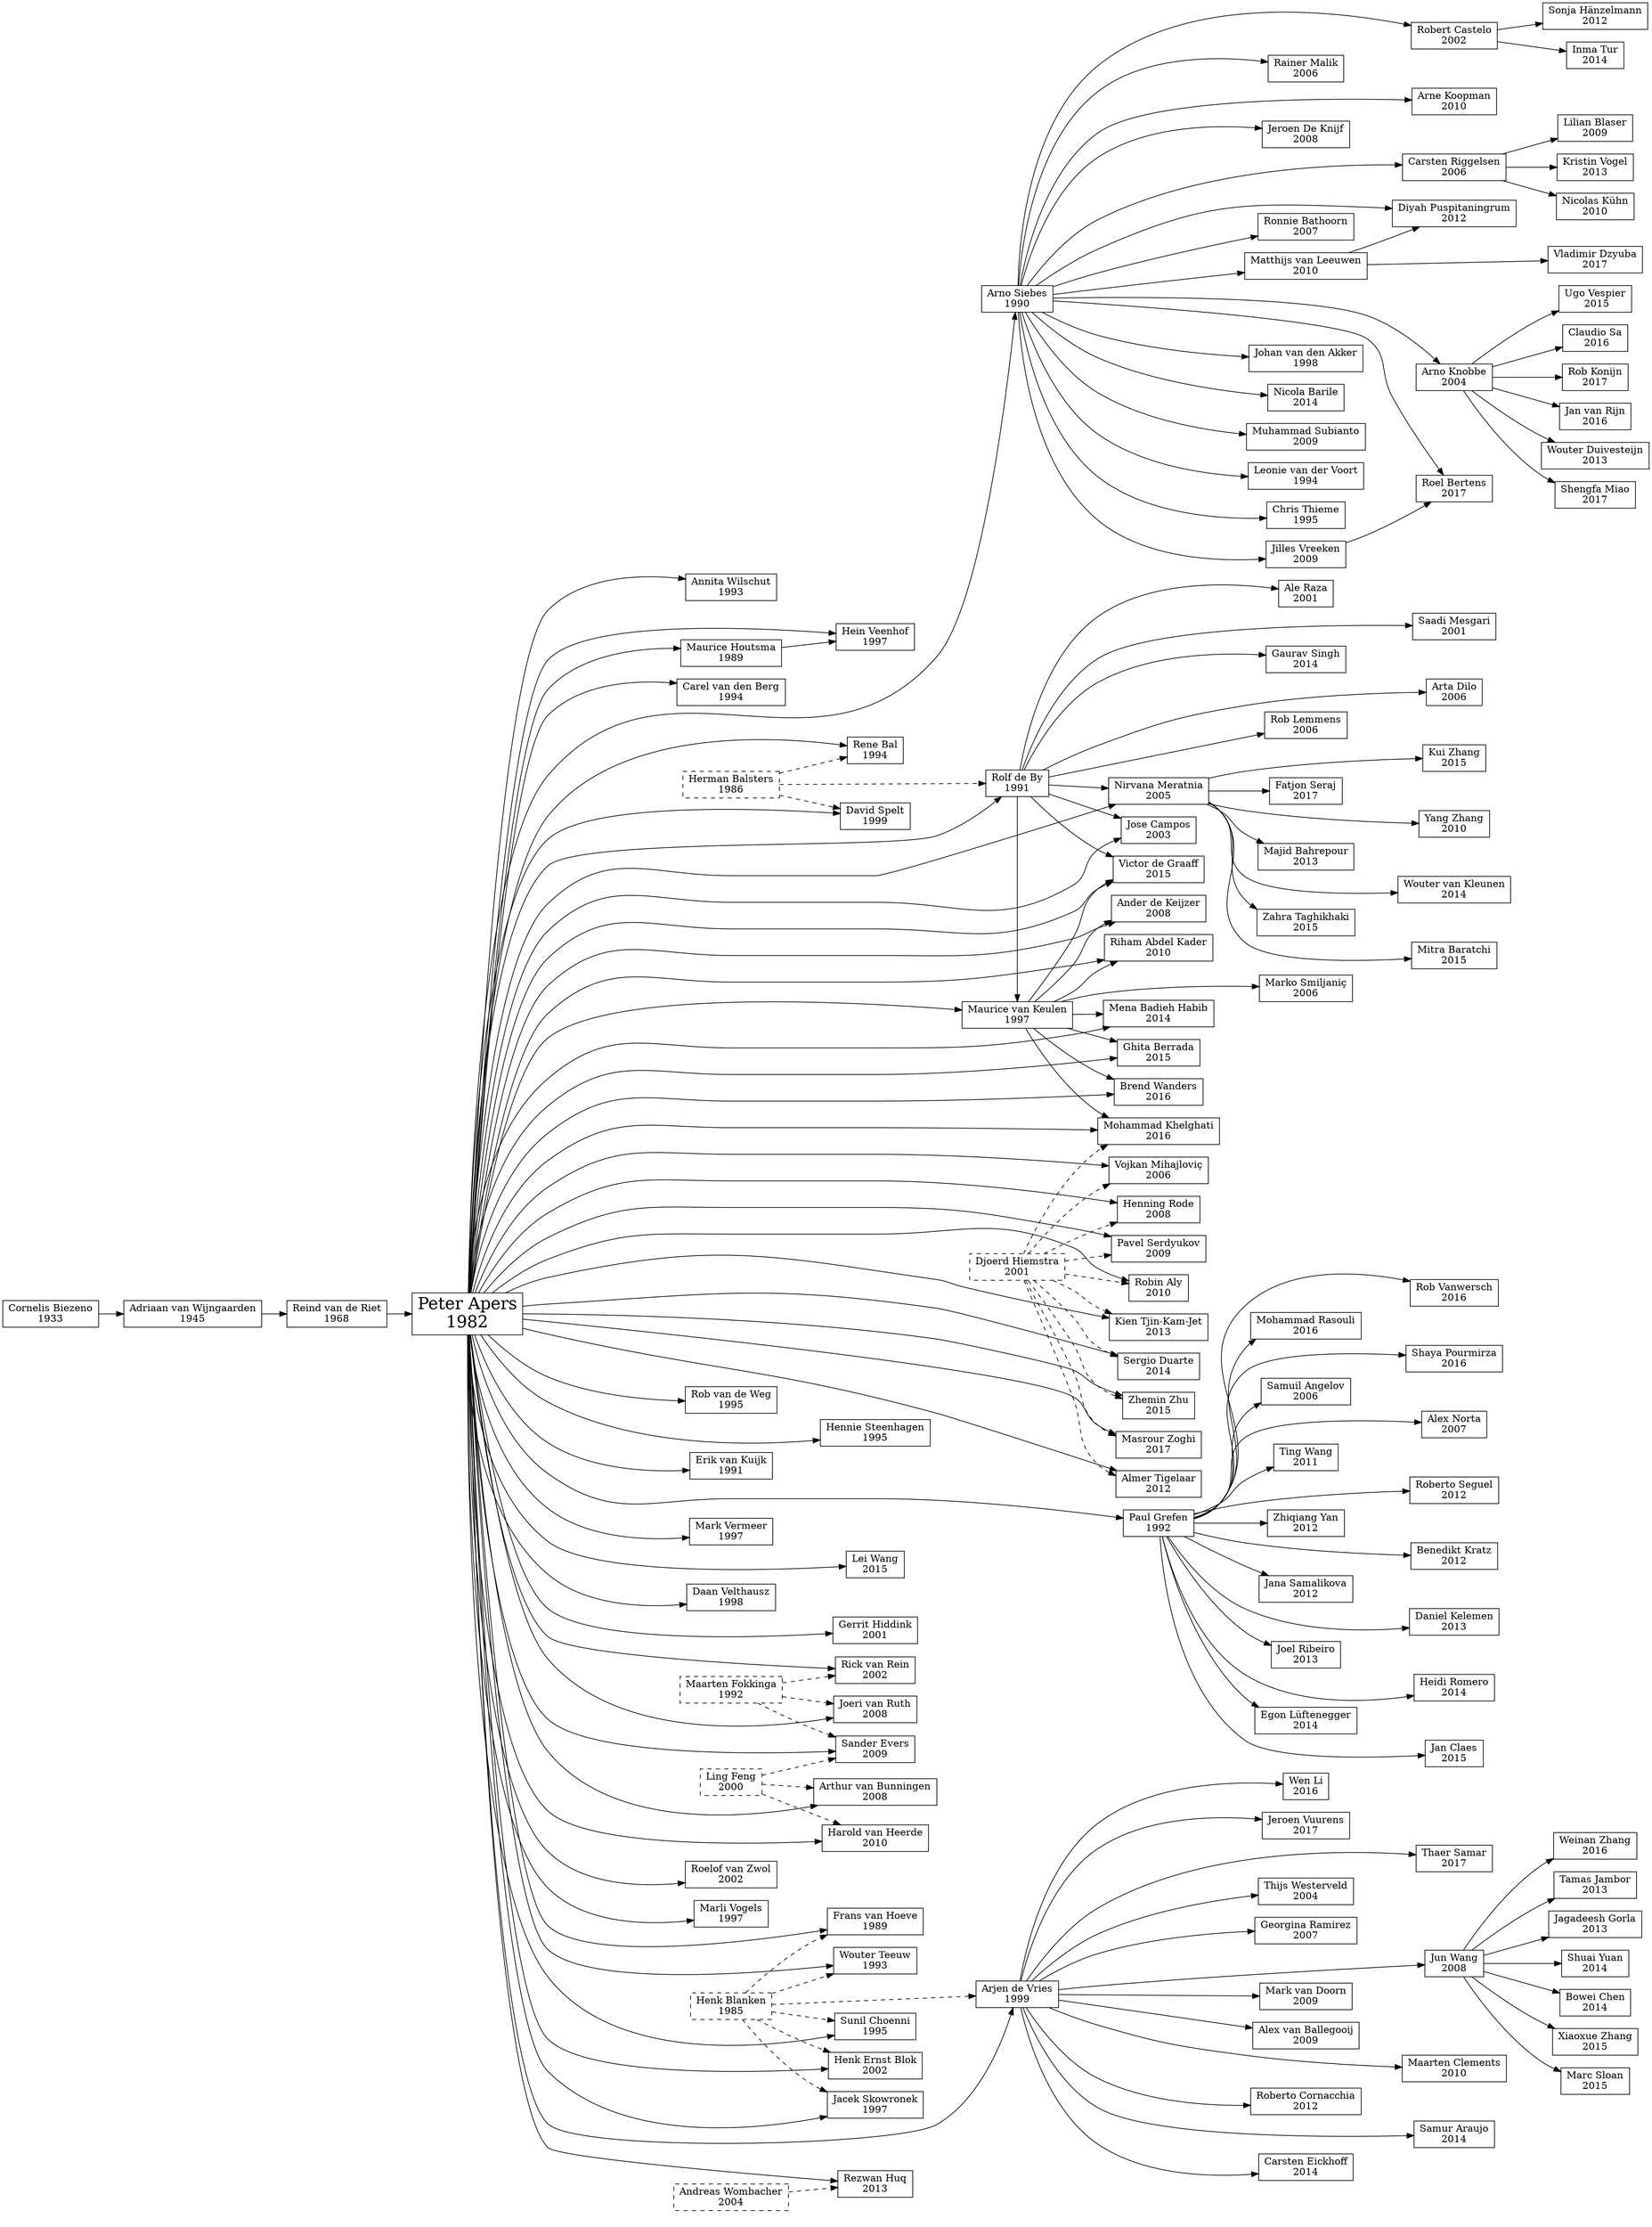 strict digraph G {

//    Academic Genealogy of Peter Apers
//      a gift from the Database Group 
//         of the University Twente 
// on the occasion of Peter's farewel party
//             16 February 2018


// general settings
graph [fontname = "helvetica"];
node [shape = rect]
rankdir=LR;

// an invisible graph to shape the graph to our needs
"0" [shape = none,label="",width=0, height=0];
"1" [shape = none,label="",width=2, height=0]; // unused layer for extra width
"2" [shape = none,label="",width=0, height=0];
"3" [shape = none,label="",width=0, height=0];
"4" [shape = none,label="",width=0, height=0];
"5" [shape = none,label="",width=0, height=0];
"6" [shape = none,label="",width=0, height=0];
"7" [shape = none,label="",width=0, height=0];
"8" [shape = none,label="",width=0, height=0];
"0"->"1"->"2"->"3"->"4"->"5"->"6"->"7"->"8" [style=invis];

// all edges:
"Cornelis Biezeno\n1933" -> "Adriaan van Wijngaarden\n1945";
"Adriaan van Wijngaarden\n1945" -> "Reind van de Riet\n1968";
"Reind van de Riet\n1968" -> "Peter Apers";
"Peter Apers" [ label = <<font point-size="24">Peter Apers<br/>1982</font>> ];
"Peter Apers" -> {
  "Annita Wilschut\n1993";
  "Maurice Houtsma\n1989";

  "Carel van den Berg\n1994";
  "Arno Siebes\n1990";
  "Rene Bal\n1994";
  "David Spelt\n1999";
  "Rolf de By\n1991";
  "Rob van de Weg\n1995";
  "Hennie Steenhagen\n1995";
  "Hein Veenhof\n1997";
  "Maurice van Keulen\n1997";
  "Erik van Kuijk\n1991";
  "Paul Grefen\n1992";
  "Mark Vermeer\n1997";
  "Lei Wang\n2015";
  "Daan Velthausz\n1998";
  "Gerrit Hiddink\n2001";

  "Rick van Rein\n2002";
  "Roelof van Zwol\n2002";
  "Nirvana Meratnia\n2005";
  "Jose Campos\n2003";

  "Vojkan Mihajloviç\n2006";
  "Henning Rode\n2008";
  "Joeri van Ruth\n2008";
  "Marli Vogels\n1997";
  "Ander de Keijzer\n2008";
  "Arthur van Bunningen\n2008";
  "Sander Evers\n2009";
  "Harold van Heerde\n2010";
  "Riham Abdel Kader\n2010";

  "Frans van Hoeve\n1989";
  "Wouter Teeuw\n1993";
  "Sunil Choenni\n1995";
  "Henk Ernst Blok\n2002";
  "Arjen de Vries\n1999";
  "Jacek Skowronek\n1997";

  "Pavel Serdyukov\n2009";
  "Robin Aly\n2010";
  "Kien Tjin-Kam-Jet\n2013";
  "Rezwan Huq\n2013";
  "Sergio Duarte\n2014";
  "Mena Badieh Habib\n2014";
  "Ghita Berrada\n2015";
  "Victor de Graaff\n2015";
  "Zhemin Zhu\n2015";
  "Mohammad Khelghati\n2016";
  "Brend Wanders\n2016";
  "Masrour Zoghi\n2017";
  "Almer Tigelaar\n2012";
}

"Maurice Houtsma\n1989" -> {
  "Hein Veenhof\n1997";
}

"Arno Siebes\n1990" -> 
{ 
  "Robert Castelo\n2002";
  "Arne Koopman\n2010";
  "Rainer Malik\n2006";
  "Carsten Riggelsen\n2006";
  "Jeroen De Knijf\n2008";
  "Jilles Vreeken\n2009";
  "Roel Bertens\n2017";
  "Ronnie Bathoorn\n2007";
  "Matthijs van Leeuwen\n2010";
  "Arno Knobbe\n2004";
  "Diyah Puspitaningrum\n2012";
  "Johan van den Akker\n1998";
  "Nicola Barile\n2014";
  "Johan van den Akker\n1998";
  "Muhammad Subianto\n2009";
  "Leonie van der Voort\n1994";
  "Chris Thieme\n1995";
}

"Arno Knobbe\n2004" -> {
  "Wouter Duivesteijn\n2013";
  "Shengfa Miao\n2017";
  "Ugo Vespier\n 2015";
  "Claudio Sa\n 2016";
  "Rob Konijn\n2017";
  "Jan van Rijn\n2016";
}

"Carsten Riggelsen\n2006" -> {
  "Nicolas Kühn\n2010";
  "Lilian Blaser\n2009";
  "Kristin Vogel\n2013";
}

"Robert Castelo\n2002" -> {
  "Sonja Hänzelmann\n2012";
  "Inma Tur\n2014";
}

"Jilles Vreeken\n2009" -> {
  "Roel Bertens\n2017";
}

"Matthijs van Leeuwen\n2010" -> {
  "Diyah Puspitaningrum\n2012";
  "Vladimir Dzyuba\n2017";
}

"Rolf de By\n1991" -> 
{ "Maurice van Keulen\n1997";
  "Rob Lemmens\n2006";
  "Ale Raza\n2001";
  "Saadi Mesgari\n2001"; 
  "Victor de Graaff\n2015"; 
  "Gaurav Singh\n2014";
  "Nirvana Meratnia\n2005";
  "Arta Dilo\n2006";
  "Jose Campos\n2003";
}

"Maurice van Keulen\n1997" -> {
  "Marko Smiljaniç\n2006";
  "Ander de Keijzer\n2008";
  "Riham Abdel Kader\n2010";
  "Mena Badieh Habib\n2014";
  "Ghita Berrada\n2015";
  "Victor de Graaff\n2015";
  "Mohammad Khelghati\n2016";
  "Brend Wanders\n2016";
}

"Arjen de Vries\n1999" -> {
  "Thijs Westerveld\n2004";
  "Georgina Ramirez\n2007";
  "Jun Wang\n2008";
  "Mark van Doorn\n2009";
  "Alex van Ballegooij\n2009";
  "Maarten Clements\n2010";
  "Roberto Cornacchia\n2012";
  "Samur Araujo\n2014";
  "Carsten Eickhoff\n2014";
  "Wen Li\n2016";
  "Jeroen Vuurens\n2017";
  "Thaer Samar\n2017";
}  

"Paul Grefen\n1992" -> {
  "Samuil Angelov\n2006";
  "Alex Norta\n2007";
  "Ting Wang\n2011";
  "Roberto Seguel\n2012";
  "Zhiqiang Yan\n2012";
  "Benedikt Kratz\n2012";
  "Jana Samalikova\n2012";
  "Daniel Kelemen\n2013";
  "Joel Ribeiro\n2013";
  "Heidi Romero\n2014";
  "Egon Lüftenegger\n2014";
  "Jan Claes\n2015";
  "Rob Vanwersch\n2016";
  "Mohammad Rasouli\n2016";
  "Shaya Pourmirza\n2016";
}

"Nirvana Meratnia\n2005" -> 
{
  "Yang Zhang\n2010";
  "Majid Bahrepour\n2013";
  "Wouter van Kleunen\n2014";
  "Zahra Taghikhaki\n2015";
  "Mitra Baratchi\n2015";
  "Kui Zhang\n2015";
  "Fatjon Seraj\n2017";  
}

"Jun Wang\n2008" -> 
{
  "Tamas Jambor\n2013";
  "Jagadeesh Gorla\n2013";
  "Shuai Yuan\n2014";
  "Bowei Chen\n2014";
  "Xiaoxue Zhang\n2015";
  "Marc Sloan\n2015";
  "Weinan Zhang\n2016";
}


// From here, we put people on different ranks:
// Rank 0: Peter
// Rank 1: room for arrows
// Ranks 2 to 5: Peter's children, where people with offspring have the highest ranks
// Ranks 6 and 7: Peter's grand children
// Rank 8: Peter's great-grand children

{ rank=same; "0"; "Peter Apers"; }

// Some of Peter's children
{ rank=same; "2";
  "Maurice Houtsma\n1989";
  "Roelof van Zwol\n2002";
  "Erik van Kuijk\n1991";
  "Rob van de Weg\n1995";
  "Annita Wilschut\n1993";
  "Carel van den Berg\n1994";
  "Mark Vermeer\n1997";
  "Marli Vogels\n1997";
  "Daan Velthausz\n1998";
}

// Some more of Peter's children
{ rank=same; "3"; 
  "Rene Bal\n1994";
  "Sunil Choenni\n1995";
  "Wouter Teeuw\n1993";
  "Hennie Steenhagen\n1995";
  "Hein Veenhof\n1997";
  "Jacek Skowronek\n1997";
  "David Spelt\n1999";
  "Gerrit Hiddink\n2001";
  "Henk Ernst Blok\n2002";
  "Arthur van Bunningen\n2008";
  "Sander Evers\n2009";
  "Rick van Rein\n2002";
  "Joeri van Ruth\n2008";
  "Harold van Heerde\n2010";
  "Rezwan Huq\n2013";
  "Lei Wang\n2015";
}

// Peter's children, even more (with lots of offspring)
{ rank=same; "4"; 
  "Arno Siebes\n1990";
  "Rolf de By\n1991";
  "Maurice van Keulen\n1997";
  "Arjen de Vries\n1999";
}

// Peter's children, even some more
{ rank=same; "5";
  "Paul Grefen\n1992"
  "Nirvana Meratnia\n2005";
  "Jose Campos\n2003";
  "Henning Rode\n2008";
  "Ander de Keijzer\n2008";
  "Riham Abdel Kader\n2010";
  "Pavel Serdyukov\n2009";
  "Robin Aly\n2010";
  "Almer Tigelaar\n2012";
  "Sergio Duarte\n2014";
  "Mena Badieh Habib\n2014";
  "Ghita Berrada\n2015";
  "Victor de Graaff\n2015";
  "Mohammad Khelghati\n2016";
  "Brend Wanders\n2016";
  "Kien Tjin-Kam-Jet\n2013";
  "Zhemin Zhu\n2015";
  "Vojkan Mihajloviç\n2006";
  "Masrour Zoghi\n2017";
}


// Half of Peter's grand-children
{ rank=same; "6";
  // Maurice:
  "Marko Smiljaniç\n2006";
  // Rolf:
  "Gaurav Singh\n2014";
  "Ale Raza\n2001";
  "Rob Lemmens\n2006";
  // Arjen:
  "Wen Li\n2016";
  "Georgina Ramirez\n2007";
  "Mark van Doorn\n2009";
  "Thijs Westerveld\n2004";
  "Alex van Ballegooij\n2009";
  "Carsten Eickhoff\n2014";
  // Arno:
  "Rainer Malik\n2006";
  "Jeroen De Knijf\n2008";
  "Nicola Barile\n2014";
  "Johan van den Akker\n1998";
  "Muhammad Subianto\n2009";
  "Leonie van der Voort\n1994";
  "Chris Thieme\n1995";
  "Jilles Vreeken\n2009";
  "Matthijs van Leeuwen\n2010";
  "Roberto Cornacchia\n2012";
  "Jeroen Vuurens\n2017";
  "Ronnie Bathoorn\n2007";
  // Paul:
  "Samuil Angelov\n2006";
  "Ting Wang\n2011";
  "Zhiqiang Yan\n2012";
  "Jana Samalikova\n2012";
  "Joel Ribeiro\n2013";
  "Egon Lüftenegger\n2014";
  "Mohammad Rasouli\n2016";
  // Nirvana:
  "Fatjon Seraj\n2017";
  "Majid Bahrepour\n2013";
  "Zahra Taghikhaki\n2015";
}

// Other half of Peter's grand-children
{ rank=same; "7";
  // Maurice:
  // Rolf:
  "Arta Dilo\n2006";
  "Saadi Mesgari\n2001";
  // Arjen:
  "Jun Wang\n2008";
  "Maarten Clements\n2010";
  "Thaer Samar\n2017";
  "Samur Araujo\n2014";
  // Arno:
  "Arne Koopman\n2010";
  "Arno Knobbe\n2004";
  "Carsten Riggelsen\n2006";
  "Robert Castelo\n2002";
  "Diyah Puspitaningrum\n2012";
  "Roel Bertens\n2017";
  // Paul:
  "Alex Norta\n2007";
  "Roberto Seguel\n2012";
  "Benedikt Kratz\n2012";
  "Daniel Kelemen\n2013";
  "Heidi Romero\n2014";
  "Jan Claes\n2015";
  "Shaya Pourmirza\n2016";
  "Rob Vanwersch\n2016";
  // Nirvana:
  "Yang Zhang\n2010";
  "Wouter van Kleunen\n2014";
  "Mitra Baratchi\n2015";
  "Kui Zhang\n2015";
}

// Peter's great-grand-children
{
  rank=same; "8";
  // via Arno -> Robert Castelo
  "Sonja Hänzelmann\n2012";
  "Inma Tur\n2014";
  // via Arno -> Matthijs van Leeuwen
  "Vladimir Dzyuba\n2017";
  // Arno -> Knobbe
  "Wouter Duivesteijn\n2013";
  "Shengfa Miao\n2017";
  "Ugo Vespier\n 2015";
  "Claudio Sa\n 2016";
  "Rob Konijn\n2017";
  "Jan van Rijn\n2016";
  // Arno -> Carsten Riggelsen
  "Nicolas Kühn\n2010";
  "Lilian Blaser\n2009";
  "Kristin Vogel\n2013";
  // via Arjen -> Jun Wang
  "Tamas Jambor\n2013";
  "Jagadeesh Gorla\n2013";
  "Shuai Yuan\n2014";
  "Bowei Chen\n2014";
  "Xiaoxue Zhang\n2015";
  "Marc Sloan\n2015";
  "Weinan Zhang\n2016";
}

// Co-promotors and group members that are not descendants of Peter: 

edge [style=dashed]
node [style=dashed]

"Djoerd Hiemstra\n2001" -> 
{
  "Vojkan Mihajloviç\n2006";
  "Henning Rode\n2008";
  "Pavel Serdyukov\n2009";
  "Robin Aly\n2010";
  "Almer Tigelaar\n2012";
  "Kien Tjin-Kam-Jet\n2013";
  "Sergio Duarte\n2014";
  "Zhemin Zhu\n2015";
  "Mohammad Khelghati\n2016";
  "Masrour Zoghi\n2017";
}

"Ling Feng\n2000" ->
{
  "Arthur van Bunningen\n2008";
  "Sander Evers\n2009";
  "Harold van Heerde\n2010";
}

"Maarten Fokkinga\n1992" -> 
{
  "Rick van Rein\n2002";
  "Joeri van Ruth\n2008";
  "Sander Evers\n2009";
}

"Andreas Wombacher\n2004" -> 
{
  "Rezwan Huq\n2013";
}

"Herman Balsters\n1986" ->
{
  "Rolf de By\n1991"
  "Rene Bal\n1994";
  "David Spelt\n1999";
}

"Henk Blanken\n1985" ->
{
  "Frans van Hoeve\n1989";
  "Wouter Teeuw\n1993";
  "Jacek Skowronek\n1997";
  "Sunil Choenni\n1995";
  "Arjen de Vries\n1999";
  "Henk Ernst Blok\n2002";
}

}
